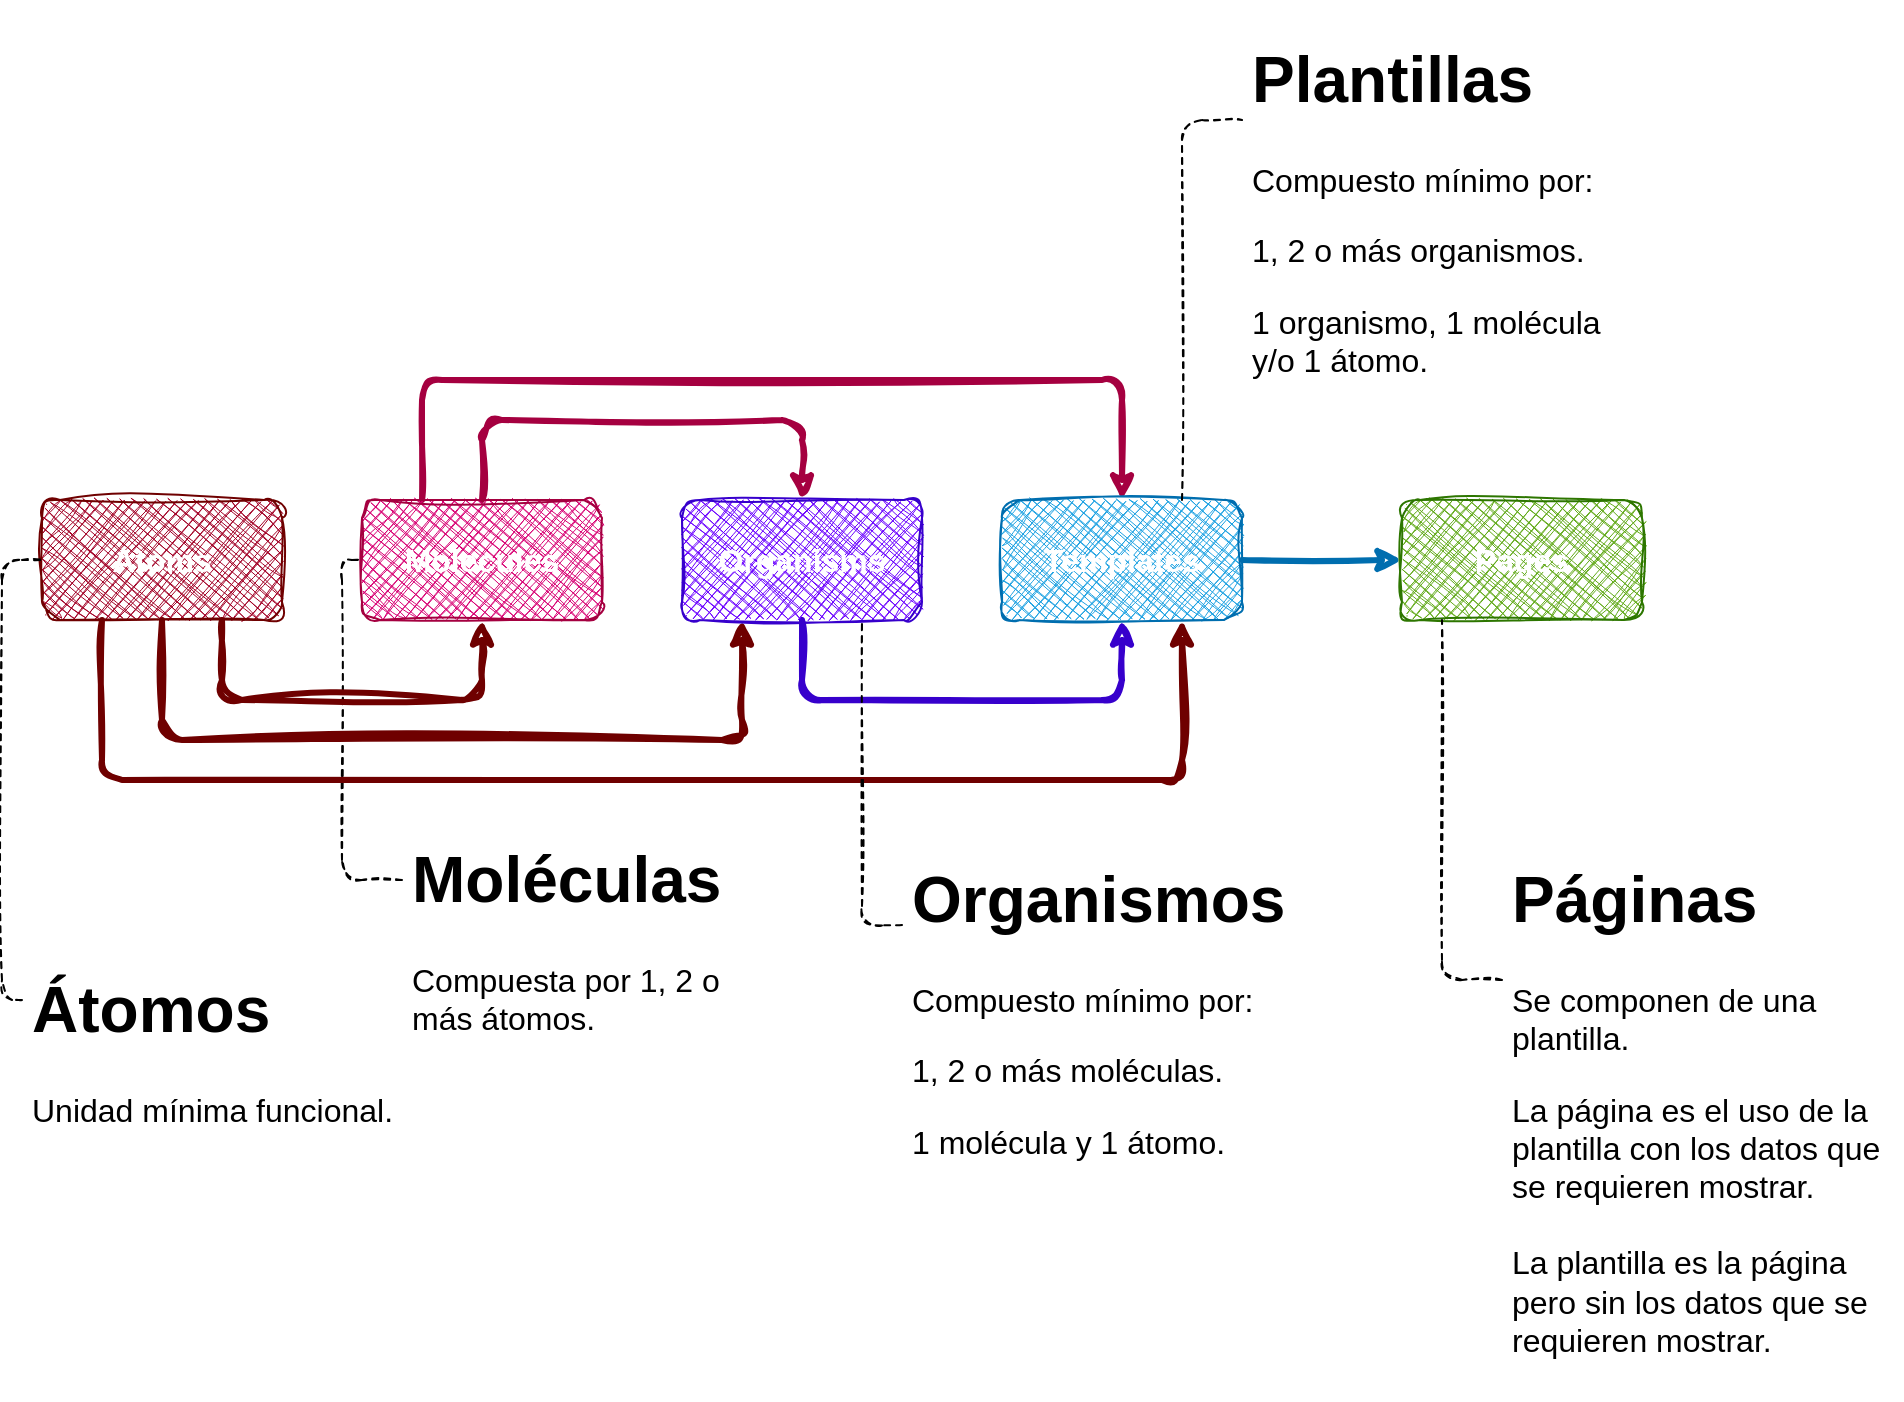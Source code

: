 <mxfile>
    <diagram id="9r_XultMOuKvb_TH2KfO" name="Page-1">
        <mxGraphModel dx="1036" dy="719" grid="0" gridSize="10" guides="1" tooltips="1" connect="1" arrows="1" fold="1" page="0" pageScale="1" pageWidth="1920" pageHeight="1200" math="0" shadow="0">
            <root>
                <mxCell id="0"/>
                <mxCell id="1" parent="0"/>
                <mxCell id="23" value="" style="endArrow=none;dashed=1;html=1;shadow=0;sketch=1;fillStyle=cross-hatch;strokeWidth=1;fontSize=16;endSize=6;entryX=0;entryY=0.5;entryDx=0;entryDy=0;exitX=0;exitY=0.25;exitDx=0;exitDy=0;" edge="1" parent="1" source="21" target="3">
                    <mxGeometry width="50" height="50" relative="1" as="geometry">
                        <mxPoint x="420" y="590" as="sourcePoint"/>
                        <mxPoint x="470" y="540" as="targetPoint"/>
                        <Array as="points">
                            <mxPoint x="180" y="440"/>
                            <mxPoint x="180" y="280"/>
                        </Array>
                    </mxGeometry>
                </mxCell>
                <mxCell id="4" style="edgeStyle=none;html=1;entryX=0.5;entryY=1;entryDx=0;entryDy=0;fontSize=16;exitX=0.75;exitY=1;exitDx=0;exitDy=0;sketch=1;curveFitting=1;jiggle=2;strokeWidth=3;fillColor=#a20025;strokeColor=#6F0000;" edge="1" parent="1" source="2" target="3">
                    <mxGeometry relative="1" as="geometry">
                        <Array as="points">
                            <mxPoint x="120" y="350"/>
                            <mxPoint x="250" y="350"/>
                        </Array>
                    </mxGeometry>
                </mxCell>
                <mxCell id="11" style="edgeStyle=none;html=1;entryX=0.25;entryY=1;entryDx=0;entryDy=0;strokeWidth=3;fontSize=16;exitX=0.5;exitY=1;exitDx=0;exitDy=0;fillColor=#a20025;strokeColor=#6F0000;sketch=1;curveFitting=1;jiggle=2;" edge="1" parent="1" source="2" target="5">
                    <mxGeometry relative="1" as="geometry">
                        <Array as="points">
                            <mxPoint x="90" y="370"/>
                            <mxPoint x="380" y="370"/>
                        </Array>
                    </mxGeometry>
                </mxCell>
                <mxCell id="12" style="edgeStyle=none;html=1;entryX=0.75;entryY=1;entryDx=0;entryDy=0;strokeWidth=3;fontSize=16;exitX=0.25;exitY=1;exitDx=0;exitDy=0;fillColor=#a20025;strokeColor=#6F0000;sketch=1;curveFitting=1;jiggle=2;" edge="1" parent="1" source="2" target="7">
                    <mxGeometry relative="1" as="geometry">
                        <Array as="points">
                            <mxPoint x="60" y="390"/>
                            <mxPoint x="600" y="390"/>
                        </Array>
                    </mxGeometry>
                </mxCell>
                <mxCell id="2" value="Atoms" style="rounded=1;whiteSpace=wrap;html=1;fontStyle=1;fontSize=16;fillColor=#a20025;fontColor=#ffffff;strokeColor=#6F0000;sketch=1;curveFitting=1;jiggle=2;fillStyle=cross-hatch;" vertex="1" parent="1">
                    <mxGeometry x="30" y="250" width="120" height="60" as="geometry"/>
                </mxCell>
                <mxCell id="6" style="edgeStyle=none;html=1;entryX=0.5;entryY=0;entryDx=0;entryDy=0;fontSize=16;exitX=0.5;exitY=0;exitDx=0;exitDy=0;sketch=1;curveFitting=1;jiggle=2;strokeWidth=3;fillColor=#d80073;strokeColor=#A50040;" edge="1" parent="1" source="3" target="5">
                    <mxGeometry relative="1" as="geometry">
                        <Array as="points">
                            <mxPoint x="250" y="210"/>
                            <mxPoint x="410" y="210"/>
                        </Array>
                    </mxGeometry>
                </mxCell>
                <mxCell id="13" style="edgeStyle=none;sketch=1;html=1;exitX=0.25;exitY=0;exitDx=0;exitDy=0;entryX=0.5;entryY=0;entryDx=0;entryDy=0;strokeWidth=3;fontSize=16;fillColor=#d80073;strokeColor=#A50040;" edge="1" parent="1" source="3" target="7">
                    <mxGeometry relative="1" as="geometry">
                        <Array as="points">
                            <mxPoint x="220" y="190"/>
                            <mxPoint x="570" y="190"/>
                        </Array>
                    </mxGeometry>
                </mxCell>
                <mxCell id="3" value="Molecules" style="rounded=1;whiteSpace=wrap;html=1;fontStyle=1;fontSize=16;fillColor=#d80073;fontColor=#ffffff;strokeColor=#A50040;sketch=1;curveFitting=1;jiggle=2;fillStyle=cross-hatch;" vertex="1" parent="1">
                    <mxGeometry x="190" y="250" width="120" height="60" as="geometry"/>
                </mxCell>
                <mxCell id="20" style="edgeStyle=none;sketch=1;fillStyle=cross-hatch;html=1;entryX=0.5;entryY=1;entryDx=0;entryDy=0;shadow=0;strokeWidth=3;fontSize=16;endSize=6;fillColor=#6a00ff;strokeColor=#3700CC;exitX=0.5;exitY=1;exitDx=0;exitDy=0;" edge="1" parent="1" source="5" target="7">
                    <mxGeometry relative="1" as="geometry">
                        <Array as="points">
                            <mxPoint x="410" y="350"/>
                            <mxPoint x="570" y="350"/>
                        </Array>
                    </mxGeometry>
                </mxCell>
                <mxCell id="5" value="Organisms" style="rounded=1;whiteSpace=wrap;html=1;fontStyle=1;fontSize=16;fillColor=#6a00ff;fontColor=#ffffff;strokeColor=#3700CC;sketch=1;curveFitting=1;jiggle=2;fillStyle=cross-hatch;" vertex="1" parent="1">
                    <mxGeometry x="350" y="250" width="120" height="60" as="geometry"/>
                </mxCell>
                <mxCell id="16" style="edgeStyle=none;sketch=1;fillStyle=cross-hatch;html=1;shadow=0;strokeWidth=3;fontSize=16;endSize=6;fillColor=#1ba1e2;strokeColor=#006EAF;" edge="1" parent="1" source="7" target="9">
                    <mxGeometry relative="1" as="geometry"/>
                </mxCell>
                <mxCell id="7" value="Templates" style="rounded=1;whiteSpace=wrap;html=1;fontStyle=1;fontSize=16;fillColor=#1ba1e2;fontColor=#ffffff;strokeColor=#006EAF;sketch=1;curveFitting=1;jiggle=2;fillStyle=cross-hatch;" vertex="1" parent="1">
                    <mxGeometry x="510" y="250" width="120" height="60" as="geometry"/>
                </mxCell>
                <mxCell id="9" value="Pages" style="rounded=1;whiteSpace=wrap;html=1;fontStyle=1;fontSize=16;fillColor=#60a917;fontColor=#ffffff;strokeColor=#2D7600;sketch=1;curveFitting=1;jiggle=2;fillStyle=cross-hatch;" vertex="1" parent="1">
                    <mxGeometry x="710" y="250" width="120" height="60" as="geometry"/>
                </mxCell>
                <mxCell id="18" value="&lt;h1&gt;Átomos&lt;/h1&gt;&lt;p&gt;Unidad mínima funcional.&lt;/p&gt;" style="text;html=1;strokeColor=none;fillColor=none;spacing=5;spacingTop=-20;whiteSpace=wrap;overflow=hidden;rounded=0;sketch=1;fillStyle=cross-hatch;fontSize=16;" vertex="1" parent="1">
                    <mxGeometry x="20" y="475" width="190" height="100" as="geometry"/>
                </mxCell>
                <mxCell id="19" value="" style="endArrow=none;dashed=1;html=1;strokeWidth=1;shadow=0;sketch=1;fillStyle=cross-hatch;fontSize=16;endSize=6;entryX=0;entryY=0.5;entryDx=0;entryDy=0;exitX=0;exitY=0.25;exitDx=0;exitDy=0;" edge="1" parent="1" source="18" target="2">
                    <mxGeometry width="50" height="50" relative="1" as="geometry">
                        <mxPoint x="320" y="520" as="sourcePoint"/>
                        <mxPoint x="370" y="470" as="targetPoint"/>
                        <Array as="points">
                            <mxPoint x="10" y="500"/>
                            <mxPoint x="10" y="280"/>
                        </Array>
                    </mxGeometry>
                </mxCell>
                <mxCell id="21" value="&lt;h1&gt;Moléculas&lt;/h1&gt;&lt;p&gt;Compuesta por 1, 2 o más átomos.&lt;/p&gt;" style="text;html=1;strokeColor=none;fillColor=none;spacing=5;spacingTop=-20;whiteSpace=wrap;overflow=hidden;rounded=0;sketch=1;fillStyle=cross-hatch;fontSize=16;" vertex="1" parent="1">
                    <mxGeometry x="210" y="410" width="190" height="120" as="geometry"/>
                </mxCell>
                <mxCell id="24" value="&lt;h1&gt;Organismos&lt;/h1&gt;&lt;p&gt;Compuesto mínimo por:&lt;/p&gt;&lt;p&gt;1, 2 o más moléculas.&lt;/p&gt;&lt;p&gt;1 molé&lt;span style=&quot;background-color: initial;&quot;&gt;cula y 1 átomo.&lt;/span&gt;&lt;/p&gt;" style="text;html=1;strokeColor=none;fillColor=none;spacing=5;spacingTop=-20;whiteSpace=wrap;overflow=hidden;rounded=0;sketch=1;fillStyle=cross-hatch;fontSize=16;" vertex="1" parent="1">
                    <mxGeometry x="460" y="420" width="200" height="170" as="geometry"/>
                </mxCell>
                <mxCell id="26" value="" style="endArrow=none;dashed=1;html=1;shadow=0;sketch=1;fillStyle=cross-hatch;strokeWidth=1;fontSize=16;endSize=6;entryX=0.75;entryY=1;entryDx=0;entryDy=0;exitX=0;exitY=0.25;exitDx=0;exitDy=0;" edge="1" parent="1" source="24" target="5">
                    <mxGeometry width="50" height="50" relative="1" as="geometry">
                        <mxPoint x="420" y="500" as="sourcePoint"/>
                        <mxPoint x="470" y="450" as="targetPoint"/>
                        <Array as="points">
                            <mxPoint x="440" y="463"/>
                        </Array>
                    </mxGeometry>
                </mxCell>
                <mxCell id="27" value="&lt;h1&gt;Plantillas&lt;/h1&gt;&lt;p&gt;Compuesto mínimo por:&lt;/p&gt;&lt;p&gt;1, 2 o más organismos.&lt;/p&gt;&lt;p&gt;1 organismo, 1 molé&lt;span style=&quot;background-color: initial;&quot;&gt;cula y/o 1 átomo.&lt;/span&gt;&lt;/p&gt;" style="text;html=1;strokeColor=none;fillColor=none;spacing=5;spacingTop=-20;whiteSpace=wrap;overflow=hidden;rounded=0;sketch=1;fillStyle=cross-hatch;fontSize=16;" vertex="1" parent="1">
                    <mxGeometry x="630" y="10" width="200" height="200" as="geometry"/>
                </mxCell>
                <mxCell id="28" value="" style="endArrow=none;dashed=1;html=1;shadow=0;sketch=1;fillStyle=cross-hatch;strokeWidth=1;fontSize=16;endSize=6;entryX=0;entryY=0.25;entryDx=0;entryDy=0;exitX=0.75;exitY=0;exitDx=0;exitDy=0;" edge="1" parent="1" source="7" target="27">
                    <mxGeometry width="50" height="50" relative="1" as="geometry">
                        <mxPoint x="480" y="140" as="sourcePoint"/>
                        <mxPoint x="530" y="90" as="targetPoint"/>
                        <Array as="points">
                            <mxPoint x="600" y="60"/>
                        </Array>
                    </mxGeometry>
                </mxCell>
                <mxCell id="29" value="&lt;h1&gt;Páginas&lt;/h1&gt;&lt;p&gt;Se componen de una plantilla.&lt;/p&gt;&lt;p&gt;La página es el uso de la plantilla con los datos que se requieren mostrar.&lt;br&gt;&lt;br&gt;La plantilla es la página pero sin los datos que se requieren mostrar.&lt;/p&gt;" style="text;html=1;strokeColor=none;fillColor=none;spacing=5;spacingTop=-20;whiteSpace=wrap;overflow=hidden;rounded=0;sketch=1;fillStyle=cross-hatch;fontSize=16;" vertex="1" parent="1">
                    <mxGeometry x="760" y="420" width="200" height="280" as="geometry"/>
                </mxCell>
                <mxCell id="30" value="" style="endArrow=none;dashed=1;html=1;shadow=0;sketch=1;fillStyle=cross-hatch;strokeWidth=1;fontSize=16;endSize=6;exitX=0;exitY=0.25;exitDx=0;exitDy=0;" edge="1" parent="1" source="29">
                    <mxGeometry width="50" height="50" relative="1" as="geometry">
                        <mxPoint x="740" y="420" as="sourcePoint"/>
                        <mxPoint x="730" y="310" as="targetPoint"/>
                        <Array as="points">
                            <mxPoint x="730" y="490"/>
                        </Array>
                    </mxGeometry>
                </mxCell>
            </root>
        </mxGraphModel>
    </diagram>
</mxfile>
